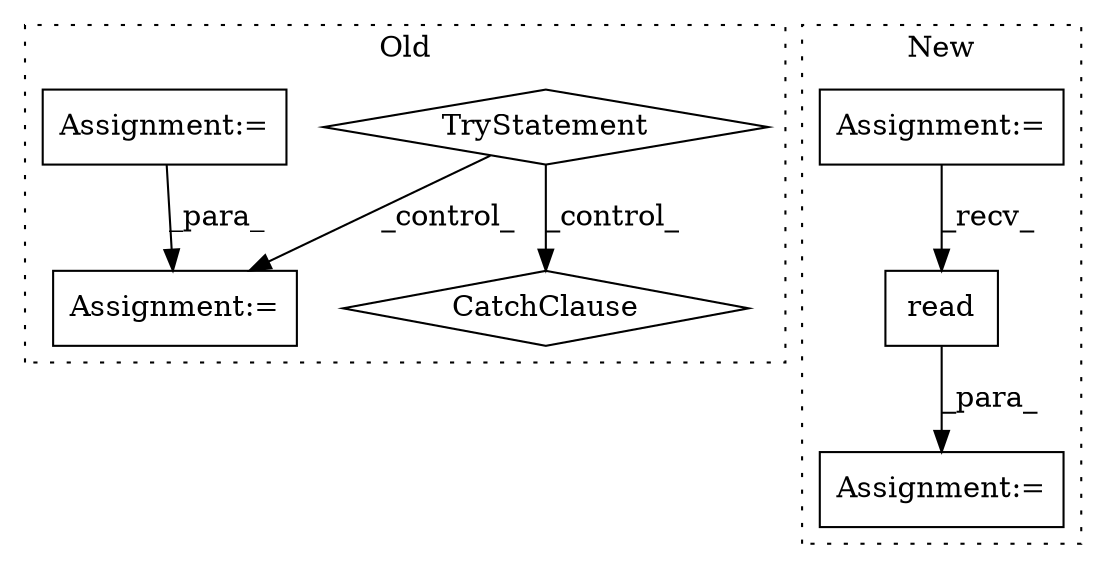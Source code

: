digraph G {
subgraph cluster0 {
1 [label="TryStatement" a="54" s="655" l="4" shape="diamond"];
3 [label="CatchClause" a="12" s="718,760" l="11,2" shape="diamond"];
6 [label="Assignment:=" a="7" s="673" l="1" shape="box"];
7 [label="Assignment:=" a="7" s="408" l="8" shape="box"];
label = "Old";
style="dotted";
}
subgraph cluster1 {
2 [label="read" a="32" s="761" l="6" shape="box"];
4 [label="Assignment:=" a="7" s="758" l="1" shape="box"];
5 [label="Assignment:=" a="7" s="743" l="1" shape="box"];
label = "New";
style="dotted";
}
1 -> 3 [label="_control_"];
1 -> 6 [label="_control_"];
2 -> 4 [label="_para_"];
5 -> 2 [label="_recv_"];
7 -> 6 [label="_para_"];
}